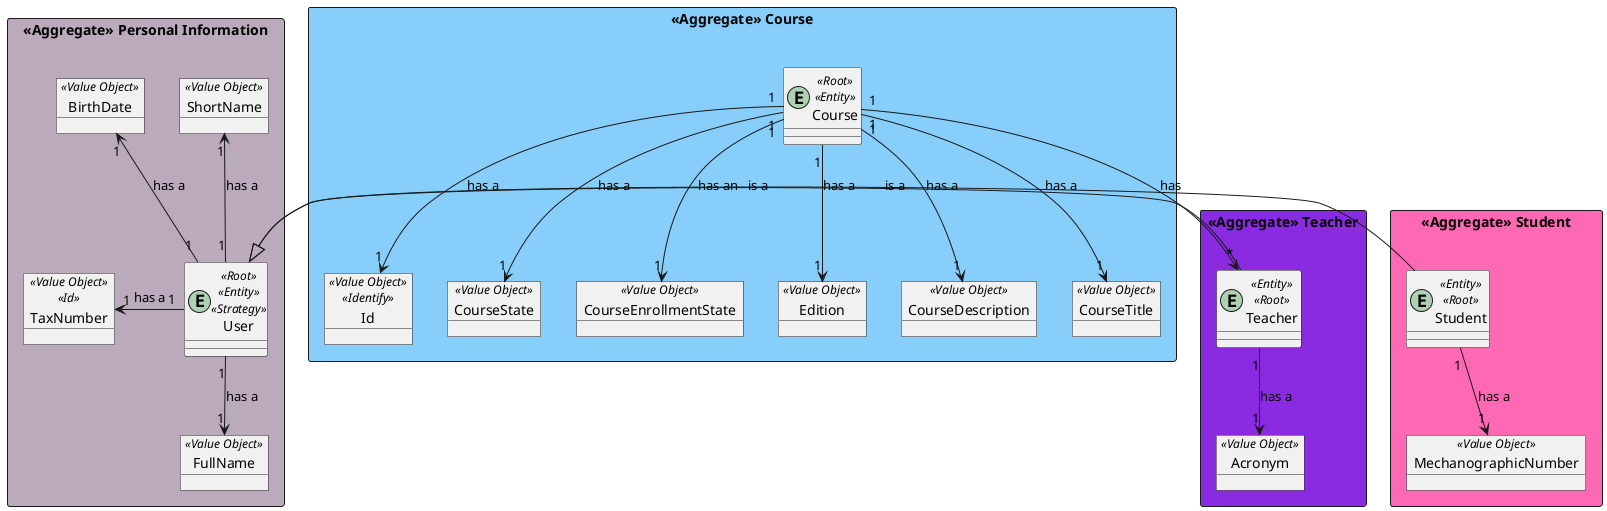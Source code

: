 @startuml
'https://plantuml.com/use-case-diagram

rectangle "<<Aggregate>> Course" #lightskyblue{

    entity Course<<Root>><<Entity>>
    object Id<<Value Object>><<Identify>>
    object CourseState<<Value Object>>
    object CourseEnrollmentState <<Value Object>>
    object Edition <<Value Object>>
    object CourseDescription <<Value Object>>
    object CourseTitle <<Value Object>>

    Course"1" --> "1"CourseTitle: has a
    Course"1" --> "1"Id : has a
    Course"1" --> "1"CourseDescription : has a
    Course"1"-->"1"CourseState : has a
    Course"1"-->"1"CourseEnrollmentState: has an
    Course"1" -->"1"Edition : has a
}

rectangle "<<Aggregate>> Personal Information" #bbaabb{

    entity User<<Root>><<Entity>><<Strategy>>
    object BirthDate<<Value Object>>
    object TaxNumber<<Value Object>><<Id>>
    object FullName<<Value Object>>
    object ShortName<<Value Object>>

    User"1" -up-> "1"BirthDate : has a
    User"1" -left-> "1"TaxNumber : has a
    User"1" --> "1" FullName : has a
    User "1" -up->"1"ShortName : has a
}


rectangle "<<Aggregate>> Teacher" #blueviolet{

    entity Teacher<<Entity>><<Root>>
    object Acronym<<Value Object>>

    Teacher -|> User: is a
    Teacher"1" --> "1"Acronym : has a
}

rectangle "<<Aggregate>> Student" #hotpink{

    entity Student<<Entity>><<Root>>
    object MechanographicNumber<<Value Object>>

    Student -|> User: is a
    Student "1" -->"1"MechanographicNumber: has a
}



Course"1" -->"*"Teacher: has

@enduml